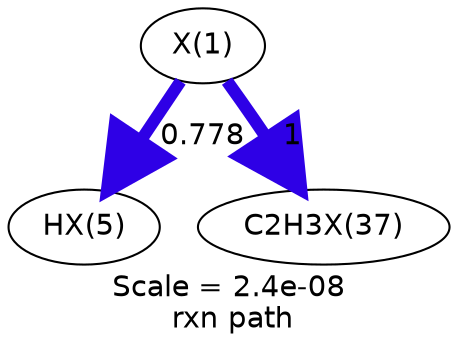 digraph reaction_paths {
center=1;
s40 -> s41[fontname="Helvetica", style="setlinewidth(5.81)", arrowsize=2.91, color="0.7, 1.28, 0.9"
, label=" 0.778"];
s40 -> s42[fontname="Helvetica", style="setlinewidth(6)", arrowsize=3, color="0.7, 1.5, 0.9"
, label=" 1"];
s40 [ fontname="Helvetica", label="X(1)"];
s41 [ fontname="Helvetica", label="HX(5)"];
s42 [ fontname="Helvetica", label="C2H3X(37)"];
 label = "Scale = 2.4e-08\l rxn path";
 fontname = "Helvetica";
}
